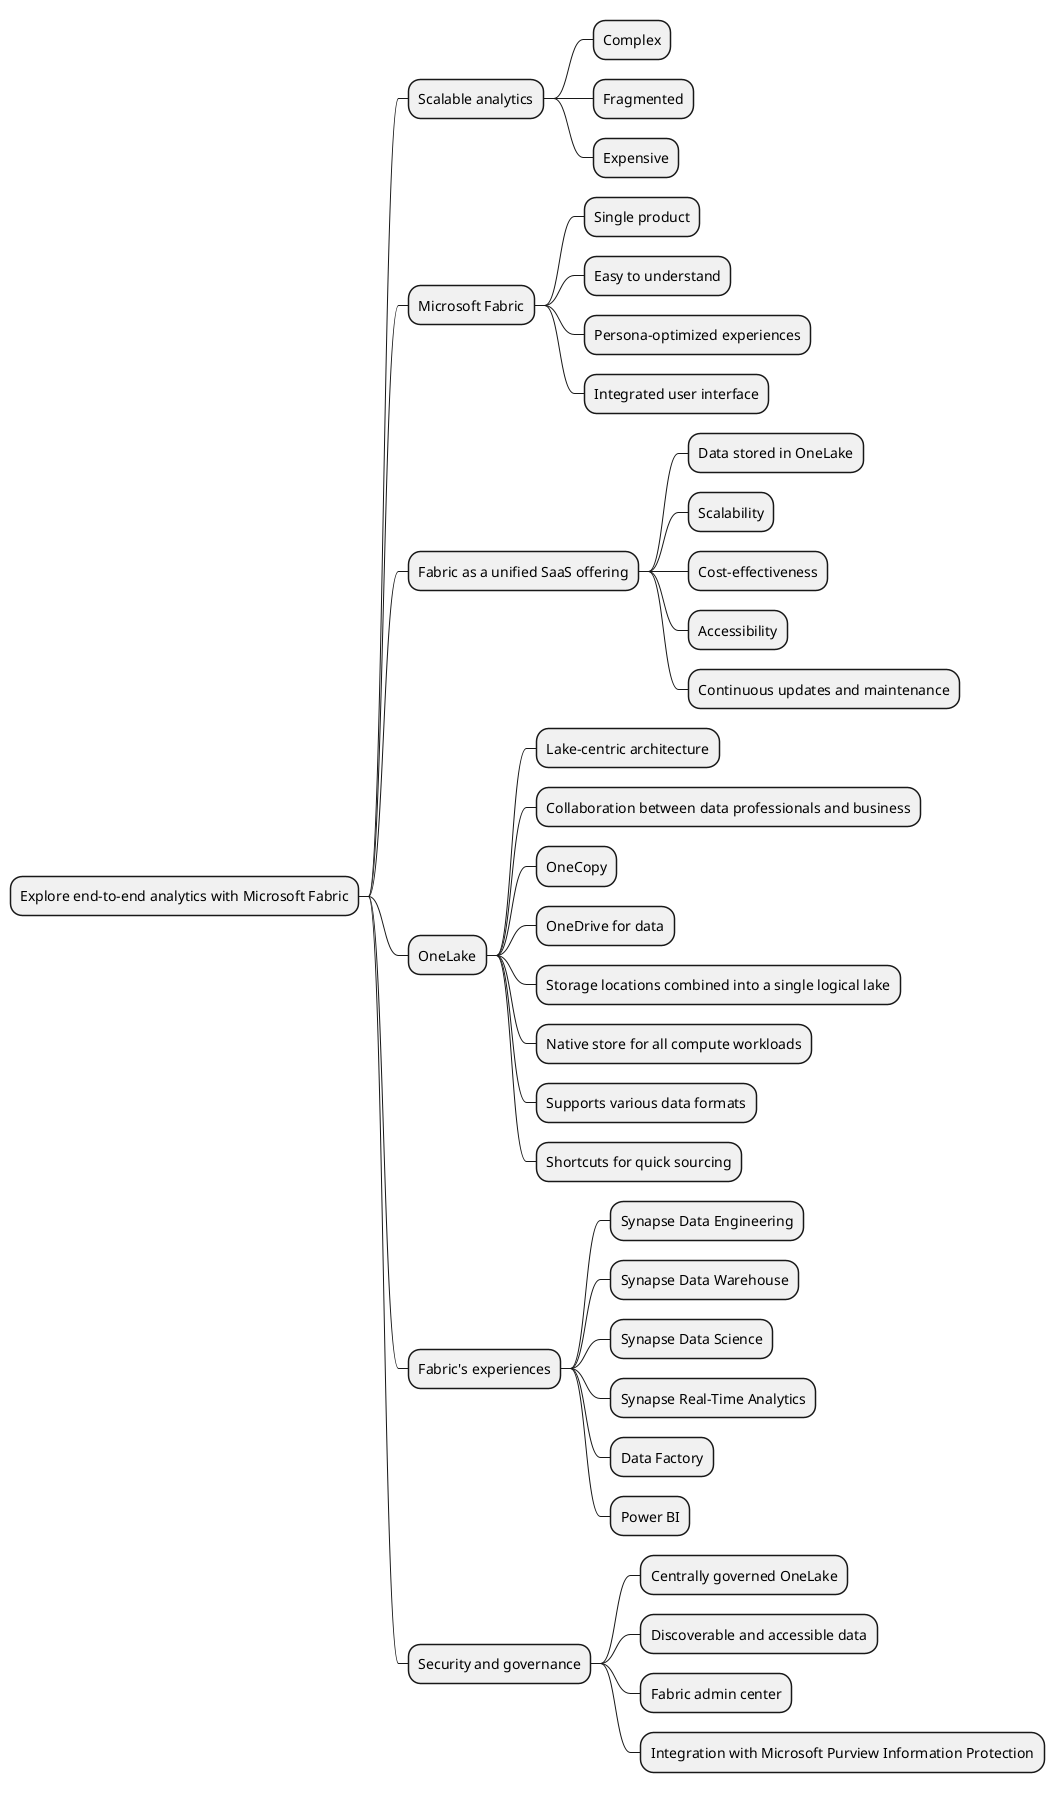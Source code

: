 @startmindmap
* Explore end-to-end analytics with Microsoft Fabric
** Scalable analytics
*** Complex
*** Fragmented
*** Expensive
** Microsoft Fabric
*** Single product
*** Easy to understand
*** Persona-optimized experiences
*** Integrated user interface
** Fabric as a unified SaaS offering
*** Data stored in OneLake
*** Scalability
*** Cost-effectiveness
*** Accessibility
*** Continuous updates and maintenance
** OneLake
*** Lake-centric architecture
*** Collaboration between data professionals and business
*** OneCopy
*** OneDrive for data
*** Storage locations combined into a single logical lake
*** Native store for all compute workloads
*** Supports various data formats
*** Shortcuts for quick sourcing
** Fabric's experiences
*** Synapse Data Engineering
*** Synapse Data Warehouse
*** Synapse Data Science
*** Synapse Real-Time Analytics
*** Data Factory
*** Power BI
** Security and governance
*** Centrally governed OneLake
*** Discoverable and accessible data
*** Fabric admin center
*** Integration with Microsoft Purview Information Protection
@endmindmap